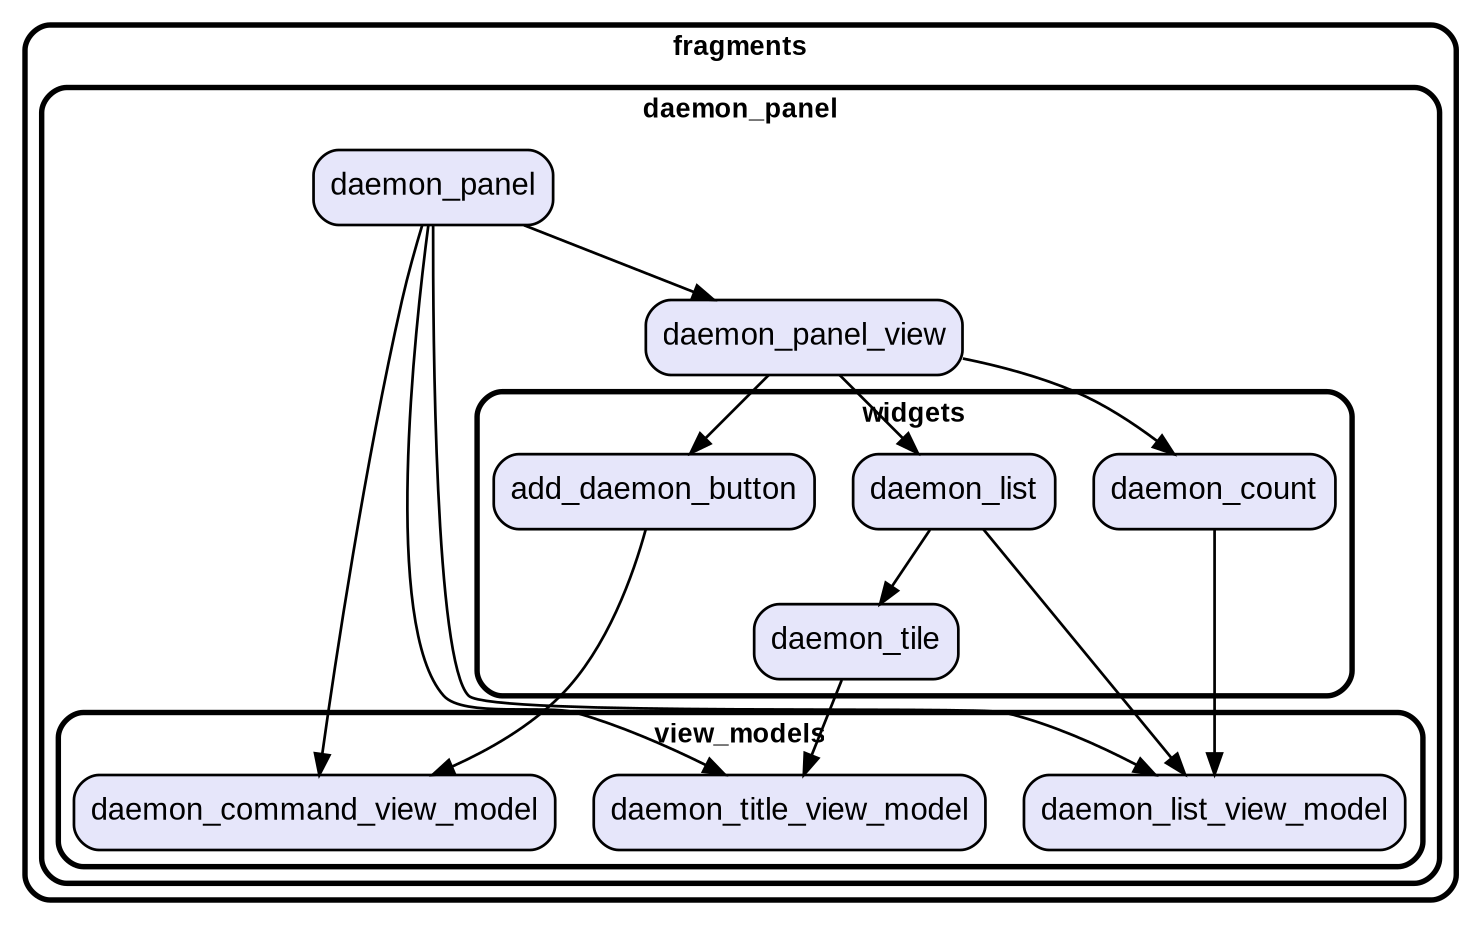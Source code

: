 digraph "" {
  graph [style=rounded fontname="Arial Black" fontsize=13 penwidth=2.6];
  node [shape=rect style="filled,rounded" fontname=Arial fontsize=15 fillcolor=Lavender penwidth=1.3];
  edge [penwidth=1.3];
  "/daemon_panel/view_models/daemon_command_view_model.dart" [label="daemon_command_view_model"];
  "/daemon_panel/view_models/daemon_title_view_model.dart" [label="daemon_title_view_model"];
  "/daemon_panel/view_models/daemon_list_view_model.dart" [label="daemon_list_view_model"];
  "/daemon_panel/daemon_panel.dart" [label="daemon_panel"];
  "/daemon_panel/daemon_panel_view.dart" [label="daemon_panel_view"];
  "/daemon_panel/widgets/daemon_tile.dart" [label="daemon_tile"];
  "/daemon_panel/widgets/daemon_list.dart" [label="daemon_list"];
  "/daemon_panel/widgets/daemon_count.dart" [label="daemon_count"];
  "/daemon_panel/widgets/add_daemon_button.dart" [label="add_daemon_button"];
  subgraph "cluster~" {
    label="fragments";
    subgraph "cluster~/daemon_panel" {
      label="daemon_panel";
      "/daemon_panel/daemon_panel.dart";
      "/daemon_panel/daemon_panel_view.dart";
      subgraph "cluster~/daemon_panel/view_models" {
        label="view_models";
        "/daemon_panel/view_models/daemon_command_view_model.dart";
        "/daemon_panel/view_models/daemon_title_view_model.dart";
        "/daemon_panel/view_models/daemon_list_view_model.dart";
      }
      subgraph "cluster~/daemon_panel/widgets" {
        label="widgets";
        "/daemon_panel/widgets/daemon_tile.dart";
        "/daemon_panel/widgets/daemon_list.dart";
        "/daemon_panel/widgets/daemon_count.dart";
        "/daemon_panel/widgets/add_daemon_button.dart";
      }
    }
  }
  "/daemon_panel/daemon_panel.dart" -> "/daemon_panel/daemon_panel_view.dart";
  "/daemon_panel/daemon_panel.dart" -> "/daemon_panel/view_models/daemon_command_view_model.dart";
  "/daemon_panel/daemon_panel.dart" -> "/daemon_panel/view_models/daemon_list_view_model.dart";
  "/daemon_panel/daemon_panel.dart" -> "/daemon_panel/view_models/daemon_title_view_model.dart";
  "/daemon_panel/daemon_panel_view.dart" -> "/daemon_panel/widgets/add_daemon_button.dart";
  "/daemon_panel/daemon_panel_view.dart" -> "/daemon_panel/widgets/daemon_list.dart";
  "/daemon_panel/daemon_panel_view.dart" -> "/daemon_panel/widgets/daemon_count.dart";
  "/daemon_panel/widgets/daemon_tile.dart" -> "/daemon_panel/view_models/daemon_title_view_model.dart";
  "/daemon_panel/widgets/daemon_list.dart" -> "/daemon_panel/view_models/daemon_list_view_model.dart";
  "/daemon_panel/widgets/daemon_list.dart" -> "/daemon_panel/widgets/daemon_tile.dart";
  "/daemon_panel/widgets/daemon_count.dart" -> "/daemon_panel/view_models/daemon_list_view_model.dart";
  "/daemon_panel/widgets/add_daemon_button.dart" -> "/daemon_panel/view_models/daemon_command_view_model.dart";
}
